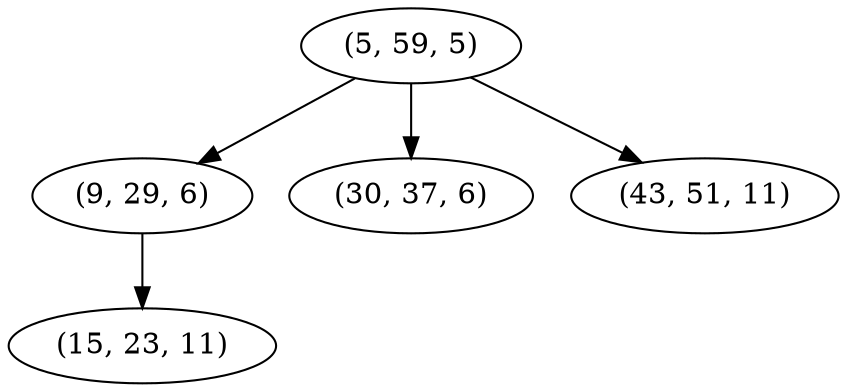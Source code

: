 digraph tree {
    "(5, 59, 5)";
    "(9, 29, 6)";
    "(15, 23, 11)";
    "(30, 37, 6)";
    "(43, 51, 11)";
    "(5, 59, 5)" -> "(9, 29, 6)";
    "(5, 59, 5)" -> "(30, 37, 6)";
    "(5, 59, 5)" -> "(43, 51, 11)";
    "(9, 29, 6)" -> "(15, 23, 11)";
}
